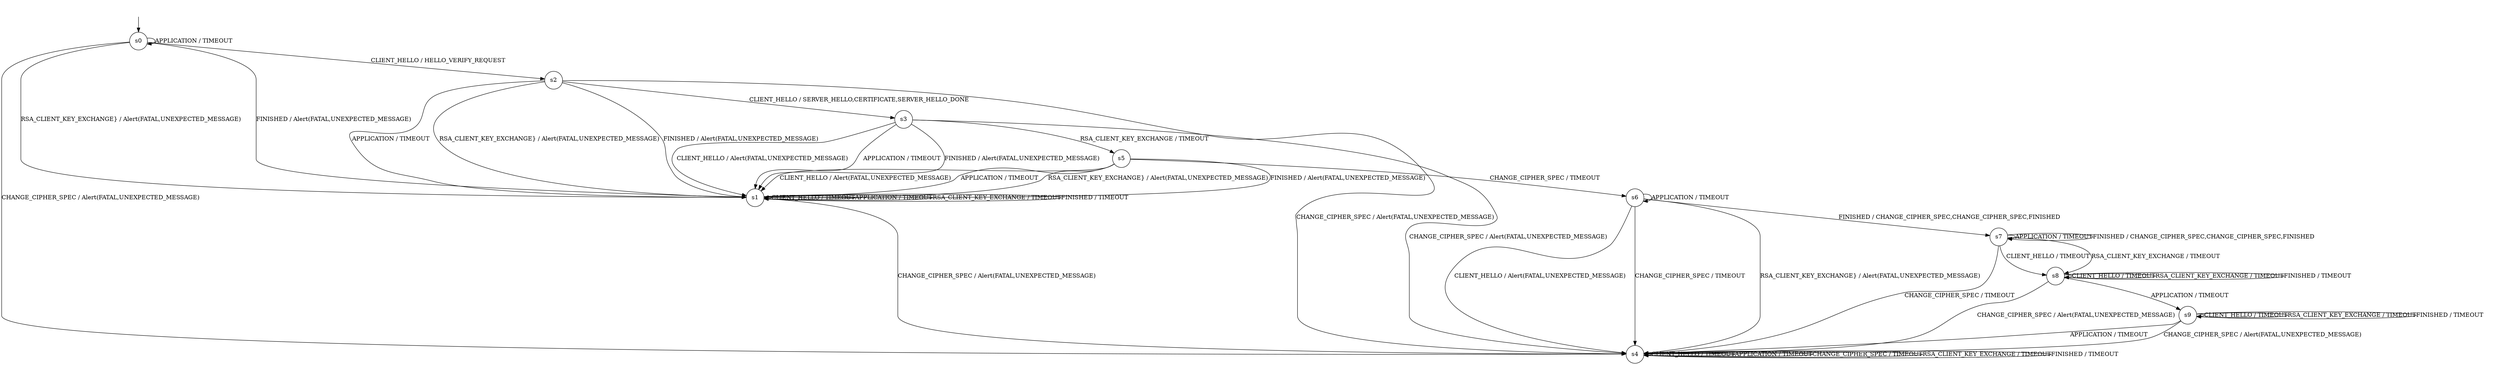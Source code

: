 digraph g {
__start0 [label="" shape="none"];

	s0 [shape="circle" label="s0"];
	s1 [shape="circle" label="s1"];
	s2 [shape="circle" label="s2"];
	s3 [shape="circle" label="s3"];
	s4 [shape="circle" label="s4"];
	s5 [shape="circle" label="s5"];
	s6 [shape="circle" label="s6"];
	s7 [shape="circle" label="s7"];
	s8 [shape="circle" label="s8"];
	s9 [shape="circle" label="s9"];
	s0 -> s2 [label="CLIENT_HELLO / HELLO_VERIFY_REQUEST"];
	s0 -> s0 [label="APPLICATION / TIMEOUT"];
	s0 -> s4 [label="CHANGE_CIPHER_SPEC / Alert(FATAL,UNEXPECTED_MESSAGE)"];
	s0 -> s1 [label="RSA_CLIENT_KEY_EXCHANGE} / Alert(FATAL,UNEXPECTED_MESSAGE)"];
	s0 -> s1 [label="FINISHED / Alert(FATAL,UNEXPECTED_MESSAGE)"];
	s1 -> s1 [label="CLIENT_HELLO / TIMEOUT"];
	s1 -> s1 [label="APPLICATION / TIMEOUT"];
	s1 -> s4 [label="CHANGE_CIPHER_SPEC / Alert(FATAL,UNEXPECTED_MESSAGE)"];
	s1 -> s1 [label="RSA_CLIENT_KEY_EXCHANGE / TIMEOUT"];
	s1 -> s1 [label="FINISHED / TIMEOUT"];
	s2 -> s3 [label="CLIENT_HELLO / SERVER_HELLO,CERTIFICATE,SERVER_HELLO_DONE"];
	s2 -> s1 [label="APPLICATION / TIMEOUT"];
	s2 -> s4 [label="CHANGE_CIPHER_SPEC / Alert(FATAL,UNEXPECTED_MESSAGE)"];
	s2 -> s1 [label="RSA_CLIENT_KEY_EXCHANGE} / Alert(FATAL,UNEXPECTED_MESSAGE)"];
	s2 -> s1 [label="FINISHED / Alert(FATAL,UNEXPECTED_MESSAGE)"];
	s3 -> s1 [label="CLIENT_HELLO / Alert(FATAL,UNEXPECTED_MESSAGE)"];
	s3 -> s1 [label="APPLICATION / TIMEOUT"];
	s3 -> s4 [label="CHANGE_CIPHER_SPEC / Alert(FATAL,UNEXPECTED_MESSAGE)"];
	s3 -> s5 [label="RSA_CLIENT_KEY_EXCHANGE / TIMEOUT"];
	s3 -> s1 [label="FINISHED / Alert(FATAL,UNEXPECTED_MESSAGE)"];
	s4 -> s4 [label="CLIENT_HELLO / TIMEOUT"];
	s4 -> s4 [label="APPLICATION / TIMEOUT"];
	s4 -> s4 [label="CHANGE_CIPHER_SPEC / TIMEOUT"];
	s4 -> s4 [label="RSA_CLIENT_KEY_EXCHANGE / TIMEOUT"];
	s4 -> s4 [label="FINISHED / TIMEOUT"];
	s5 -> s1 [label="CLIENT_HELLO / Alert(FATAL,UNEXPECTED_MESSAGE)"];
	s5 -> s1 [label="APPLICATION / TIMEOUT"];
	s5 -> s6 [label="CHANGE_CIPHER_SPEC / TIMEOUT"];
	s5 -> s1 [label="RSA_CLIENT_KEY_EXCHANGE} / Alert(FATAL,UNEXPECTED_MESSAGE)"];
	s5 -> s1 [label="FINISHED / Alert(FATAL,UNEXPECTED_MESSAGE)"];
	s6 -> s4 [label="CLIENT_HELLO / Alert(FATAL,UNEXPECTED_MESSAGE)"];
	s6 -> s6 [label="APPLICATION / TIMEOUT"];
	s6 -> s4 [label="CHANGE_CIPHER_SPEC / TIMEOUT"];
	s6 -> s4 [label="RSA_CLIENT_KEY_EXCHANGE} / Alert(FATAL,UNEXPECTED_MESSAGE)"];
	s6 -> s7 [label="FINISHED / CHANGE_CIPHER_SPEC,CHANGE_CIPHER_SPEC,FINISHED"];
	s7 -> s8 [label="CLIENT_HELLO / TIMEOUT"];
	s7 -> s7 [label="APPLICATION / TIMEOUT"];
	s7 -> s4 [label="CHANGE_CIPHER_SPEC / TIMEOUT"];
	s7 -> s8 [label="RSA_CLIENT_KEY_EXCHANGE / TIMEOUT"];
	s7 -> s7 [label="FINISHED / CHANGE_CIPHER_SPEC,CHANGE_CIPHER_SPEC,FINISHED"];
	s8 -> s8 [label="CLIENT_HELLO / TIMEOUT"];
	s8 -> s9 [label="APPLICATION / TIMEOUT"];
	s8 -> s4 [label="CHANGE_CIPHER_SPEC / Alert(FATAL,UNEXPECTED_MESSAGE)"];
	s8 -> s8 [label="RSA_CLIENT_KEY_EXCHANGE / TIMEOUT"];
	s8 -> s8 [label="FINISHED / TIMEOUT"];
	s9 -> s9 [label="CLIENT_HELLO / TIMEOUT"];
	s9 -> s4 [label="APPLICATION / TIMEOUT"];
	s9 -> s4 [label="CHANGE_CIPHER_SPEC / Alert(FATAL,UNEXPECTED_MESSAGE)"];
	s9 -> s9 [label="RSA_CLIENT_KEY_EXCHANGE / TIMEOUT"];
	s9 -> s9 [label="FINISHED / TIMEOUT"];

__start0 -> s0;
}
